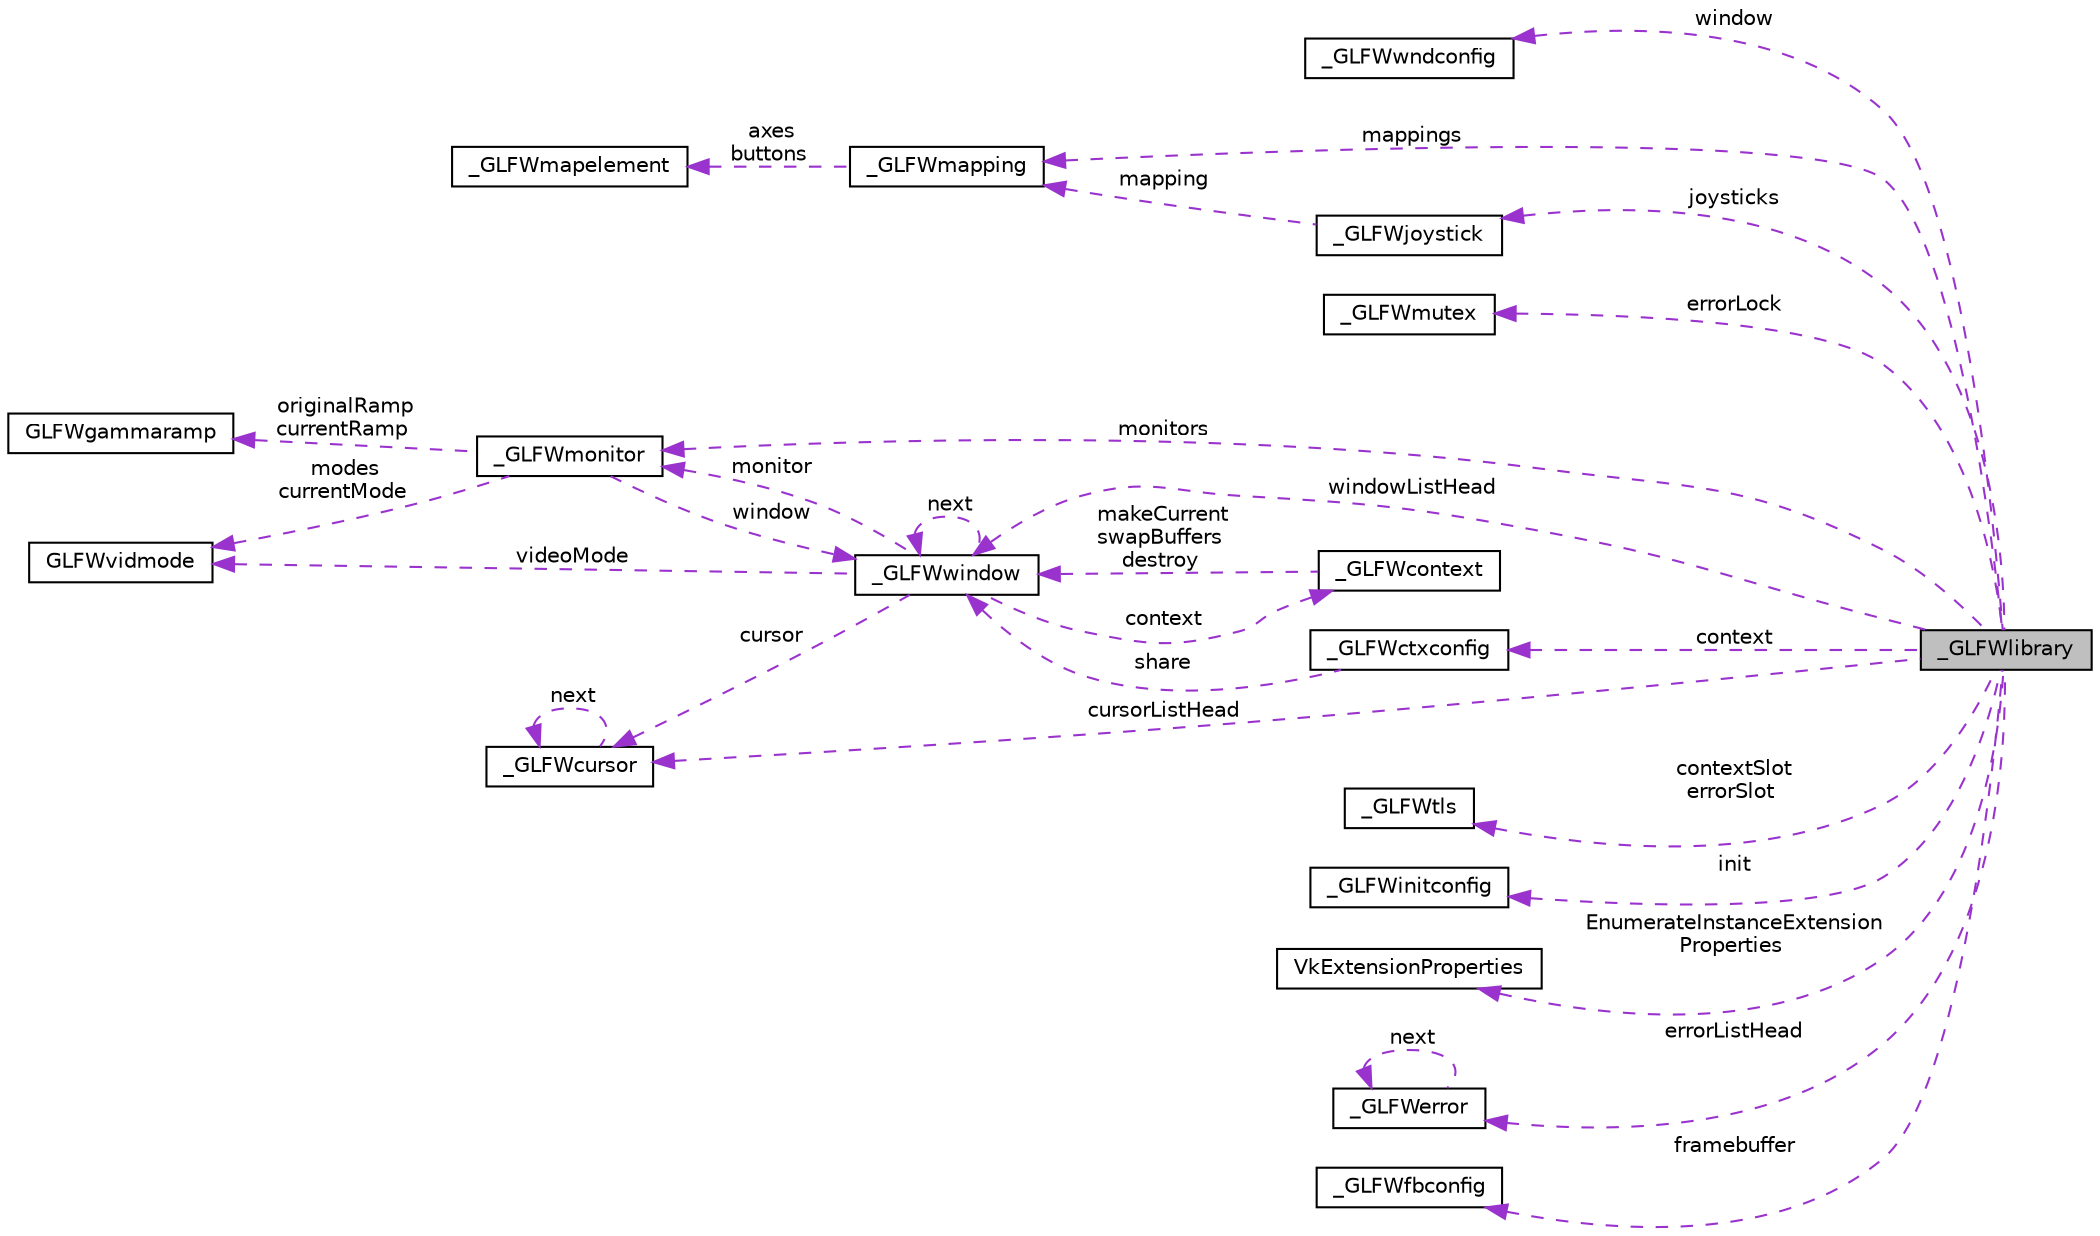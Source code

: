 digraph "_GLFWlibrary"
{
 // LATEX_PDF_SIZE
  edge [fontname="Helvetica",fontsize="10",labelfontname="Helvetica",labelfontsize="10"];
  node [fontname="Helvetica",fontsize="10",shape=record];
  rankdir="LR";
  Node1 [label="_GLFWlibrary",height=0.2,width=0.4,color="black", fillcolor="grey75", style="filled", fontcolor="black",tooltip=" "];
  Node2 -> Node1 [dir="back",color="darkorchid3",fontsize="10",style="dashed",label=" window" ,fontname="Helvetica"];
  Node2 [label="_GLFWwndconfig",height=0.2,width=0.4,color="black", fillcolor="white", style="filled",URL="$struct__GLFWwndconfig.html",tooltip=" "];
  Node3 -> Node1 [dir="back",color="darkorchid3",fontsize="10",style="dashed",label=" mappings" ,fontname="Helvetica"];
  Node3 [label="_GLFWmapping",height=0.2,width=0.4,color="black", fillcolor="white", style="filled",URL="$struct__GLFWmapping.html",tooltip=" "];
  Node4 -> Node3 [dir="back",color="darkorchid3",fontsize="10",style="dashed",label=" axes\nbuttons" ,fontname="Helvetica"];
  Node4 [label="_GLFWmapelement",height=0.2,width=0.4,color="black", fillcolor="white", style="filled",URL="$struct__GLFWmapelement.html",tooltip=" "];
  Node5 -> Node1 [dir="back",color="darkorchid3",fontsize="10",style="dashed",label=" joysticks" ,fontname="Helvetica"];
  Node5 [label="_GLFWjoystick",height=0.2,width=0.4,color="black", fillcolor="white", style="filled",URL="$struct__GLFWjoystick.html",tooltip=" "];
  Node3 -> Node5 [dir="back",color="darkorchid3",fontsize="10",style="dashed",label=" mapping" ,fontname="Helvetica"];
  Node6 -> Node1 [dir="back",color="darkorchid3",fontsize="10",style="dashed",label=" errorLock" ,fontname="Helvetica"];
  Node6 [label="_GLFWmutex",height=0.2,width=0.4,color="black", fillcolor="white", style="filled",URL="$struct__GLFWmutex.html",tooltip=" "];
  Node7 -> Node1 [dir="back",color="darkorchid3",fontsize="10",style="dashed",label=" monitors" ,fontname="Helvetica"];
  Node7 [label="_GLFWmonitor",height=0.2,width=0.4,color="black", fillcolor="white", style="filled",URL="$struct__GLFWmonitor.html",tooltip=" "];
  Node8 -> Node7 [dir="back",color="darkorchid3",fontsize="10",style="dashed",label=" modes\ncurrentMode" ,fontname="Helvetica"];
  Node8 [label="GLFWvidmode",height=0.2,width=0.4,color="black", fillcolor="white", style="filled",URL="$structGLFWvidmode.html",tooltip="Video mode type."];
  Node9 -> Node7 [dir="back",color="darkorchid3",fontsize="10",style="dashed",label=" originalRamp\ncurrentRamp" ,fontname="Helvetica"];
  Node9 [label="GLFWgammaramp",height=0.2,width=0.4,color="black", fillcolor="white", style="filled",URL="$structGLFWgammaramp.html",tooltip="Gamma ramp."];
  Node10 -> Node7 [dir="back",color="darkorchid3",fontsize="10",style="dashed",label=" window" ,fontname="Helvetica"];
  Node10 [label="_GLFWwindow",height=0.2,width=0.4,color="black", fillcolor="white", style="filled",URL="$struct__GLFWwindow.html",tooltip=" "];
  Node11 -> Node10 [dir="back",color="darkorchid3",fontsize="10",style="dashed",label=" context" ,fontname="Helvetica"];
  Node11 [label="_GLFWcontext",height=0.2,width=0.4,color="black", fillcolor="white", style="filled",URL="$struct__GLFWcontext.html",tooltip=" "];
  Node10 -> Node11 [dir="back",color="darkorchid3",fontsize="10",style="dashed",label=" makeCurrent\nswapBuffers\ndestroy" ,fontname="Helvetica"];
  Node8 -> Node10 [dir="back",color="darkorchid3",fontsize="10",style="dashed",label=" videoMode" ,fontname="Helvetica"];
  Node7 -> Node10 [dir="back",color="darkorchid3",fontsize="10",style="dashed",label=" monitor" ,fontname="Helvetica"];
  Node12 -> Node10 [dir="back",color="darkorchid3",fontsize="10",style="dashed",label=" cursor" ,fontname="Helvetica"];
  Node12 [label="_GLFWcursor",height=0.2,width=0.4,color="black", fillcolor="white", style="filled",URL="$struct__GLFWcursor.html",tooltip=" "];
  Node12 -> Node12 [dir="back",color="darkorchid3",fontsize="10",style="dashed",label=" next" ,fontname="Helvetica"];
  Node10 -> Node10 [dir="back",color="darkorchid3",fontsize="10",style="dashed",label=" next" ,fontname="Helvetica"];
  Node13 -> Node1 [dir="back",color="darkorchid3",fontsize="10",style="dashed",label=" contextSlot\nerrorSlot" ,fontname="Helvetica"];
  Node13 [label="_GLFWtls",height=0.2,width=0.4,color="black", fillcolor="white", style="filled",URL="$struct__GLFWtls.html",tooltip=" "];
  Node12 -> Node1 [dir="back",color="darkorchid3",fontsize="10",style="dashed",label=" cursorListHead" ,fontname="Helvetica"];
  Node14 -> Node1 [dir="back",color="darkorchid3",fontsize="10",style="dashed",label=" init" ,fontname="Helvetica"];
  Node14 [label="_GLFWinitconfig",height=0.2,width=0.4,color="black", fillcolor="white", style="filled",URL="$struct__GLFWinitconfig.html",tooltip=" "];
  Node10 -> Node1 [dir="back",color="darkorchid3",fontsize="10",style="dashed",label=" windowListHead" ,fontname="Helvetica"];
  Node15 -> Node1 [dir="back",color="darkorchid3",fontsize="10",style="dashed",label=" EnumerateInstanceExtension\lProperties" ,fontname="Helvetica"];
  Node15 [label="VkExtensionProperties",height=0.2,width=0.4,color="black", fillcolor="white", style="filled",URL="$structVkExtensionProperties.html",tooltip=" "];
  Node16 -> Node1 [dir="back",color="darkorchid3",fontsize="10",style="dashed",label=" context" ,fontname="Helvetica"];
  Node16 [label="_GLFWctxconfig",height=0.2,width=0.4,color="black", fillcolor="white", style="filled",URL="$struct__GLFWctxconfig.html",tooltip=" "];
  Node10 -> Node16 [dir="back",color="darkorchid3",fontsize="10",style="dashed",label=" share" ,fontname="Helvetica"];
  Node17 -> Node1 [dir="back",color="darkorchid3",fontsize="10",style="dashed",label=" errorListHead" ,fontname="Helvetica"];
  Node17 [label="_GLFWerror",height=0.2,width=0.4,color="black", fillcolor="white", style="filled",URL="$struct__GLFWerror.html",tooltip=" "];
  Node17 -> Node17 [dir="back",color="darkorchid3",fontsize="10",style="dashed",label=" next" ,fontname="Helvetica"];
  Node18 -> Node1 [dir="back",color="darkorchid3",fontsize="10",style="dashed",label=" framebuffer" ,fontname="Helvetica"];
  Node18 [label="_GLFWfbconfig",height=0.2,width=0.4,color="black", fillcolor="white", style="filled",URL="$struct__GLFWfbconfig.html",tooltip=" "];
}
